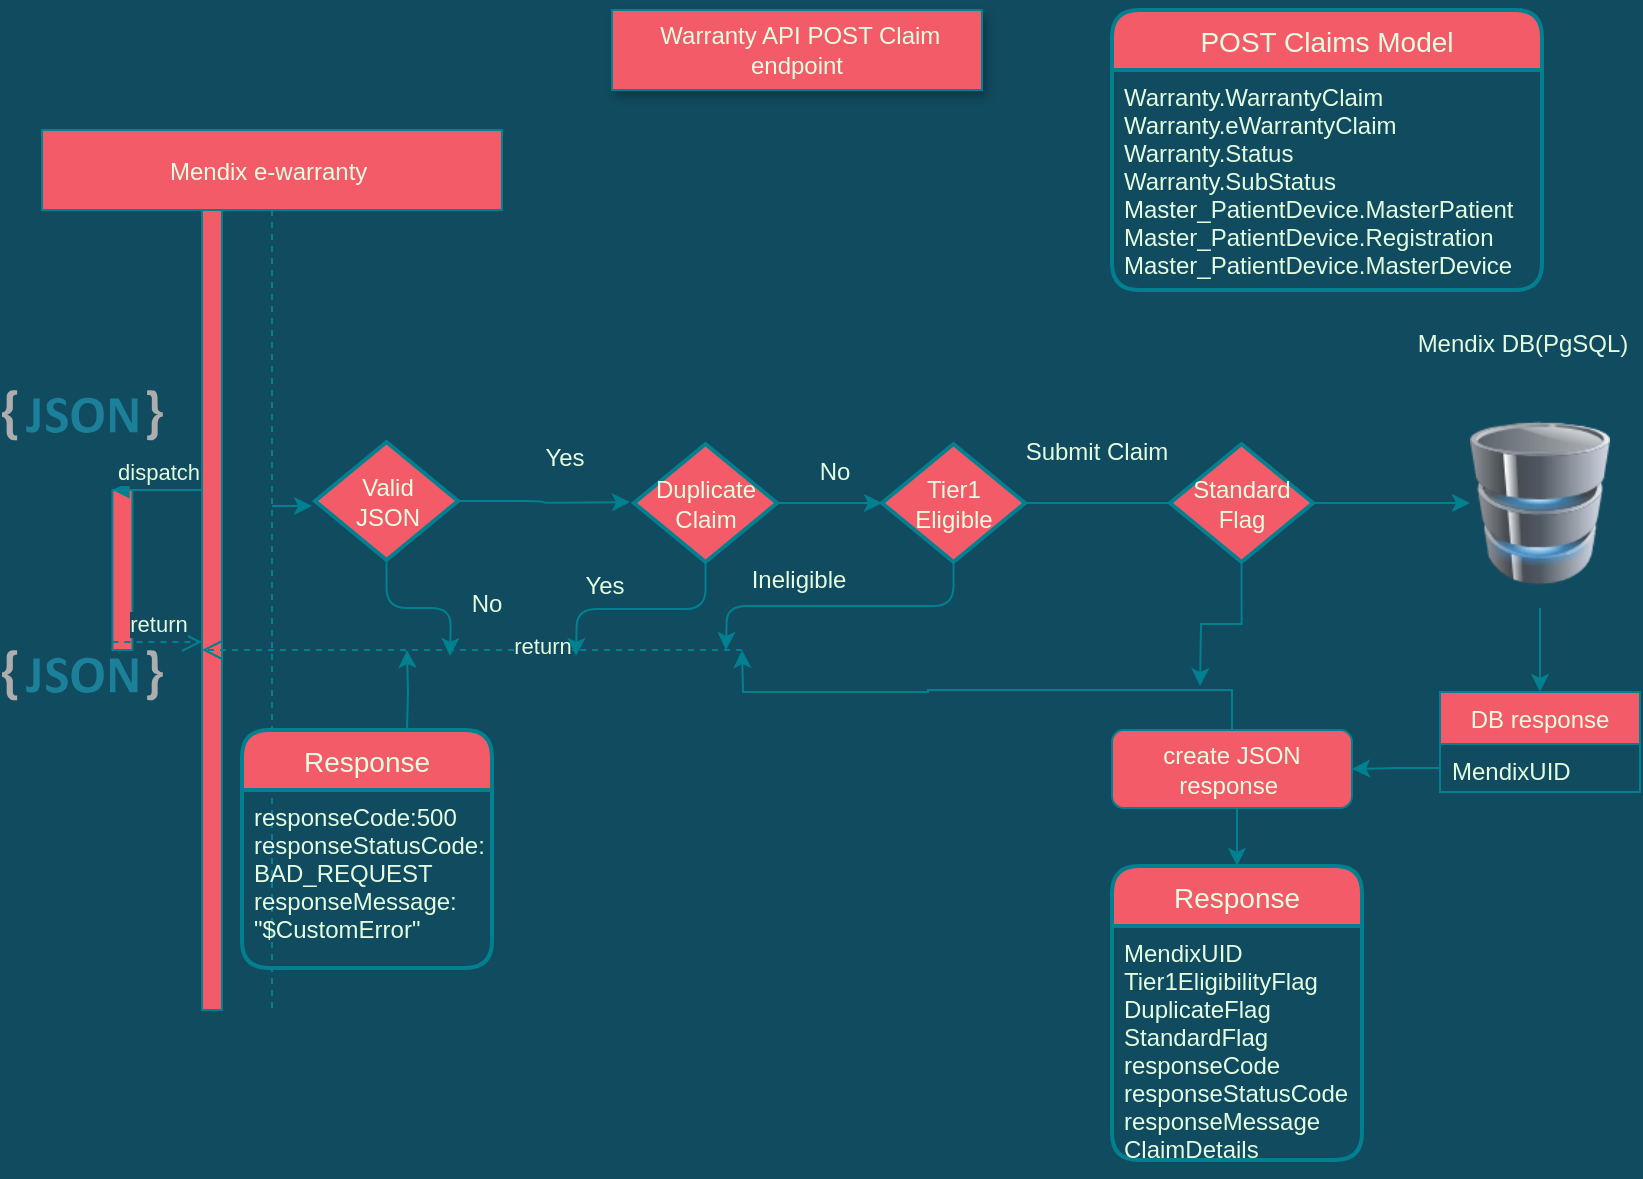 <mxfile version="14.8.0" type="github">
  <diagram id="kgpKYQtTHZ0yAKxKKP6v" name="Page-1">
    <mxGraphModel dx="1038" dy="547" grid="1" gridSize="3" guides="1" tooltips="1" connect="1" arrows="1" fold="1" page="1" pageScale="1" pageWidth="850" pageHeight="1100" background="#114B5F" math="0" shadow="0">
      <root>
        <mxCell id="0" />
        <mxCell id="1" parent="0" />
        <mxCell id="S-PPVUhzRQh5IIJFHJLY-30" value="&amp;nbsp;Warranty API POST Claim endpoint" style="text;html=1;align=center;verticalAlign=middle;whiteSpace=wrap;rounded=0;shadow=1;fillColor=#F45B69;strokeColor=#028090;fontColor=#E4FDE1;" parent="1" vertex="1">
          <mxGeometry x="315" y="10" width="185" height="40" as="geometry" />
        </mxCell>
        <object label="Mendix e-warranty " id="3nuBFxr9cyL0pnOWT2aG-1">
          <mxCell style="shape=umlLifeline;perimeter=lifelinePerimeter;container=1;collapsible=0;recursiveResize=0;rounded=0;shadow=0;strokeWidth=1;fillColor=#F45B69;strokeColor=#028090;fontColor=#E4FDE1;" parent="1" vertex="1">
            <mxGeometry x="30" y="70" width="230" height="440" as="geometry" />
          </mxCell>
        </object>
        <mxCell id="3nuBFxr9cyL0pnOWT2aG-2" value="" style="points=[];perimeter=orthogonalPerimeter;rounded=0;shadow=0;strokeWidth=1;fillColor=#F45B69;strokeColor=#028090;fontColor=#E4FDE1;" parent="3nuBFxr9cyL0pnOWT2aG-1" vertex="1">
          <mxGeometry x="80" y="40" width="10" height="400" as="geometry" />
        </mxCell>
        <mxCell id="NuTsC-qYxs-nushXYF4Y-41" value="" style="endArrow=classic;html=1;fontColor=#E4FDE1;strokeColor=#028090;fillColor=#F45B69;labelBackgroundColor=#114B5F;" parent="3nuBFxr9cyL0pnOWT2aG-1" source="3nuBFxr9cyL0pnOWT2aG-1" edge="1">
          <mxGeometry width="50" height="50" relative="1" as="geometry">
            <mxPoint x="90" y="211" as="sourcePoint" />
            <mxPoint x="135" y="188" as="targetPoint" />
          </mxGeometry>
        </mxCell>
        <mxCell id="uPZaJIyxfJ7PoCBkE-e1-34" value="&lt;span style=&quot;color: rgba(0 , 0 , 0 , 0) ; font-family: monospace ; font-size: 0px&quot;&gt;g&lt;/span&gt;" style="text;html=1;align=center;verticalAlign=middle;resizable=0;points=[];autosize=1;fontColor=#E4FDE1;" parent="1" vertex="1">
          <mxGeometry x="440" y="250" width="20" height="20" as="geometry" />
        </mxCell>
        <mxCell id="NuTsC-qYxs-nushXYF4Y-32" style="edgeStyle=orthogonalEdgeStyle;curved=0;rounded=1;sketch=0;orthogonalLoop=1;jettySize=auto;html=1;exitX=0.5;exitY=1;exitDx=0;exitDy=0;entryX=0.5;entryY=0;entryDx=0;entryDy=0;fontColor=#E4FDE1;strokeColor=#028090;fillColor=#F45B69;labelBackgroundColor=#114B5F;" parent="1" source="8tkr-KhlQ4kUat4qIyOS-1" target="-wJCNphR5galvLtW1J4u-19" edge="1">
          <mxGeometry relative="1" as="geometry" />
        </mxCell>
        <mxCell id="8tkr-KhlQ4kUat4qIyOS-1" value="" style="image;html=1;image=img/lib/clip_art/computers/Database_128x128.png;fontFamily=Helvetica;fontSize=12;fontColor=#E4FDE1;align=center;strokeColor=#028090;fillColor=#F45B69;labelBackgroundColor=#114B5F;" parent="1" vertex="1">
          <mxGeometry x="744" y="204" width="70" height="105" as="geometry" />
        </mxCell>
        <mxCell id="U4aJJLkr5VwEqsjg9ysN-1" value="" style="html=1;points=[];perimeter=orthogonalPerimeter;fillColor=#F45B69;strokeColor=#028090;fontColor=#E4FDE1;" parent="1" vertex="1">
          <mxGeometry x="65.2" y="250" width="10" height="80" as="geometry" />
        </mxCell>
        <mxCell id="U4aJJLkr5VwEqsjg9ysN-2" value="dispatch" style="html=1;verticalAlign=bottom;endArrow=block;entryX=0;entryY=0;strokeColor=#028090;fontColor=#E4FDE1;labelBackgroundColor=#114B5F;" parent="1" target="U4aJJLkr5VwEqsjg9ysN-1" edge="1">
          <mxGeometry relative="1" as="geometry">
            <mxPoint x="110" y="250" as="sourcePoint" />
          </mxGeometry>
        </mxCell>
        <mxCell id="U4aJJLkr5VwEqsjg9ysN-3" value="return" style="html=1;verticalAlign=bottom;endArrow=open;dashed=1;endSize=8;exitX=0;exitY=0.95;strokeColor=#028090;fontColor=#E4FDE1;labelBackgroundColor=#114B5F;" parent="1" source="U4aJJLkr5VwEqsjg9ysN-1" edge="1">
          <mxGeometry relative="1" as="geometry">
            <mxPoint x="110" y="326" as="targetPoint" />
          </mxGeometry>
        </mxCell>
        <mxCell id="U4aJJLkr5VwEqsjg9ysN-4" value="" style="dashed=0;outlineConnect=0;html=1;align=center;labelPosition=center;verticalLabelPosition=bottom;verticalAlign=top;shape=mxgraph.weblogos.json_2;fillColor=#F45B69;strokeColor=#028090;fontColor=#E4FDE1;" parent="1" vertex="1">
          <mxGeometry x="10" y="200" width="80.4" height="25.2" as="geometry" />
        </mxCell>
        <mxCell id="U4aJJLkr5VwEqsjg9ysN-5" value="" style="dashed=0;outlineConnect=0;html=1;align=center;labelPosition=center;verticalLabelPosition=bottom;verticalAlign=top;shape=mxgraph.weblogos.json_2;fillColor=#F45B69;strokeColor=#028090;fontColor=#E4FDE1;" parent="1" vertex="1">
          <mxGeometry x="10" y="330" width="80.4" height="25.2" as="geometry" />
        </mxCell>
        <mxCell id="o4F7I5KbzvhBMEf7b5Hm-10" value="return" style="html=1;verticalAlign=bottom;endArrow=open;dashed=1;endSize=8;strokeColor=#028090;fontColor=#E4FDE1;labelBackgroundColor=#114B5F;" parent="1" edge="1">
          <mxGeometry x="-0.259" y="7" relative="1" as="geometry">
            <mxPoint x="380" y="330" as="sourcePoint" />
            <mxPoint x="110" y="330" as="targetPoint" />
            <mxPoint as="offset" />
          </mxGeometry>
        </mxCell>
        <mxCell id="o4F7I5KbzvhBMEf7b5Hm-25" value="Response" style="swimlane;childLayout=stackLayout;horizontal=1;startSize=30;horizontalStack=0;rounded=1;fontSize=14;fontStyle=0;strokeWidth=2;resizeParent=0;resizeLast=1;shadow=0;dashed=0;align=center;fillColor=#F45B69;strokeColor=#028090;fontColor=#E4FDE1;" parent="1" vertex="1">
          <mxGeometry x="565" y="438" width="125" height="147" as="geometry" />
        </mxCell>
        <mxCell id="o4F7I5KbzvhBMEf7b5Hm-26" value="MendixUID&#xa;Tier1EligibilityFlag&#xa;DuplicateFlag&#xa;StandardFlag&#xa;responseCode&#xa;responseStatusCode&#xa;responseMessage&#xa;ClaimDetails" style="align=left;strokeColor=none;fillColor=none;spacingLeft=4;fontSize=12;verticalAlign=top;resizable=0;rotatable=0;part=1;fontColor=#E4FDE1;" parent="o4F7I5KbzvhBMEf7b5Hm-25" vertex="1">
          <mxGeometry y="30" width="125" height="117" as="geometry" />
        </mxCell>
        <mxCell id="18Ler7sBSwxNWshURoEd-3" style="edgeStyle=orthogonalEdgeStyle;rounded=0;orthogonalLoop=1;jettySize=auto;html=1;exitX=0.5;exitY=1;exitDx=0;exitDy=0;strokeColor=#028090;fontColor=#E4FDE1;labelBackgroundColor=#114B5F;" parent="o4F7I5KbzvhBMEf7b5Hm-25" source="o4F7I5KbzvhBMEf7b5Hm-26" target="o4F7I5KbzvhBMEf7b5Hm-26" edge="1">
          <mxGeometry relative="1" as="geometry" />
        </mxCell>
        <mxCell id="18Ler7sBSwxNWshURoEd-4" style="edgeStyle=orthogonalEdgeStyle;rounded=0;orthogonalLoop=1;jettySize=auto;html=1;exitX=0.5;exitY=1;exitDx=0;exitDy=0;strokeColor=#028090;fontColor=#E4FDE1;labelBackgroundColor=#114B5F;" parent="o4F7I5KbzvhBMEf7b5Hm-25" source="o4F7I5KbzvhBMEf7b5Hm-26" target="o4F7I5KbzvhBMEf7b5Hm-26" edge="1">
          <mxGeometry relative="1" as="geometry" />
        </mxCell>
        <mxCell id="18Ler7sBSwxNWshURoEd-5" style="edgeStyle=orthogonalEdgeStyle;rounded=0;orthogonalLoop=1;jettySize=auto;html=1;exitX=0.5;exitY=1;exitDx=0;exitDy=0;strokeColor=#028090;fontColor=#E4FDE1;labelBackgroundColor=#114B5F;" parent="o4F7I5KbzvhBMEf7b5Hm-25" source="o4F7I5KbzvhBMEf7b5Hm-26" target="o4F7I5KbzvhBMEf7b5Hm-26" edge="1">
          <mxGeometry relative="1" as="geometry" />
        </mxCell>
        <mxCell id="18Ler7sBSwxNWshURoEd-19" style="edgeStyle=orthogonalEdgeStyle;rounded=0;orthogonalLoop=1;jettySize=auto;html=1;exitX=0.5;exitY=1;exitDx=0;exitDy=0;strokeColor=#028090;fontColor=#E4FDE1;labelBackgroundColor=#114B5F;" parent="o4F7I5KbzvhBMEf7b5Hm-25" source="o4F7I5KbzvhBMEf7b5Hm-26" target="o4F7I5KbzvhBMEf7b5Hm-26" edge="1">
          <mxGeometry relative="1" as="geometry" />
        </mxCell>
        <mxCell id="18Ler7sBSwxNWshURoEd-20" style="edgeStyle=orthogonalEdgeStyle;rounded=0;orthogonalLoop=1;jettySize=auto;html=1;exitX=0.5;exitY=1;exitDx=0;exitDy=0;strokeColor=#028090;fontColor=#E4FDE1;labelBackgroundColor=#114B5F;" parent="o4F7I5KbzvhBMEf7b5Hm-25" source="o4F7I5KbzvhBMEf7b5Hm-26" target="o4F7I5KbzvhBMEf7b5Hm-26" edge="1">
          <mxGeometry relative="1" as="geometry" />
        </mxCell>
        <mxCell id="o4F7I5KbzvhBMEf7b5Hm-29" style="edgeStyle=orthogonalEdgeStyle;rounded=0;orthogonalLoop=1;jettySize=auto;html=1;exitX=0.5;exitY=1;exitDx=0;exitDy=0;entryX=0.5;entryY=0;entryDx=0;entryDy=0;strokeColor=#028090;fontColor=#E4FDE1;labelBackgroundColor=#114B5F;" parent="1" source="o4F7I5KbzvhBMEf7b5Hm-28" target="o4F7I5KbzvhBMEf7b5Hm-25" edge="1">
          <mxGeometry relative="1" as="geometry" />
        </mxCell>
        <mxCell id="4Nz6qEvkmZNa70ng-Zwl-9" style="edgeStyle=orthogonalEdgeStyle;rounded=0;orthogonalLoop=1;jettySize=auto;html=1;exitX=0.5;exitY=0;exitDx=0;exitDy=0;strokeColor=#028090;fontColor=#E4FDE1;labelBackgroundColor=#114B5F;" parent="1" source="o4F7I5KbzvhBMEf7b5Hm-28" edge="1">
          <mxGeometry relative="1" as="geometry">
            <mxPoint x="380" y="330" as="targetPoint" />
          </mxGeometry>
        </mxCell>
        <mxCell id="o4F7I5KbzvhBMEf7b5Hm-28" value="create JSON response&amp;nbsp;" style="rounded=1;whiteSpace=wrap;html=1;fillColor=#F45B69;strokeColor=#028090;fontColor=#E4FDE1;" parent="1" vertex="1">
          <mxGeometry x="565" y="370" width="120" height="39" as="geometry" />
        </mxCell>
        <mxCell id="18Ler7sBSwxNWshURoEd-6" value="POST Claims Model" style="swimlane;childLayout=stackLayout;horizontal=1;startSize=30;horizontalStack=0;rounded=1;fontSize=14;fontStyle=0;strokeWidth=2;resizeParent=0;resizeLast=1;shadow=0;dashed=0;align=center;fillColor=#F45B69;strokeColor=#028090;fontColor=#E4FDE1;" parent="1" vertex="1">
          <mxGeometry x="565" y="10" width="215" height="140" as="geometry">
            <mxRectangle x="565" y="10" width="160" height="30" as="alternateBounds" />
          </mxGeometry>
        </mxCell>
        <mxCell id="18Ler7sBSwxNWshURoEd-7" value="Warranty.WarrantyClaim&#xa;Warranty.eWarrantyClaim&#xa;Warranty.Status&#xa;Warranty.SubStatus&#xa;Master_PatientDevice.MasterPatient&#xa;Master_PatientDevice.Registration&#xa;Master_PatientDevice.MasterDevice" style="align=left;strokeColor=none;fillColor=none;spacingLeft=4;fontSize=12;verticalAlign=top;resizable=0;rotatable=0;part=1;fontColor=#E4FDE1;" parent="18Ler7sBSwxNWshURoEd-6" vertex="1">
          <mxGeometry y="30" width="215" height="110" as="geometry" />
        </mxCell>
        <mxCell id="18Ler7sBSwxNWshURoEd-8" style="edgeStyle=orthogonalEdgeStyle;rounded=0;orthogonalLoop=1;jettySize=auto;html=1;exitX=0.5;exitY=1;exitDx=0;exitDy=0;strokeColor=#028090;fontColor=#E4FDE1;labelBackgroundColor=#114B5F;" parent="18Ler7sBSwxNWshURoEd-6" source="18Ler7sBSwxNWshURoEd-7" target="18Ler7sBSwxNWshURoEd-7" edge="1">
          <mxGeometry relative="1" as="geometry" />
        </mxCell>
        <mxCell id="18Ler7sBSwxNWshURoEd-9" style="edgeStyle=orthogonalEdgeStyle;rounded=0;orthogonalLoop=1;jettySize=auto;html=1;exitX=0.5;exitY=1;exitDx=0;exitDy=0;strokeColor=#028090;fontColor=#E4FDE1;labelBackgroundColor=#114B5F;" parent="18Ler7sBSwxNWshURoEd-6" source="18Ler7sBSwxNWshURoEd-7" target="18Ler7sBSwxNWshURoEd-7" edge="1">
          <mxGeometry relative="1" as="geometry" />
        </mxCell>
        <mxCell id="18Ler7sBSwxNWshURoEd-10" style="edgeStyle=orthogonalEdgeStyle;rounded=0;orthogonalLoop=1;jettySize=auto;html=1;exitX=0.5;exitY=1;exitDx=0;exitDy=0;strokeColor=#028090;fontColor=#E4FDE1;labelBackgroundColor=#114B5F;" parent="18Ler7sBSwxNWshURoEd-6" source="18Ler7sBSwxNWshURoEd-7" target="18Ler7sBSwxNWshURoEd-7" edge="1">
          <mxGeometry relative="1" as="geometry" />
        </mxCell>
        <mxCell id="-wJCNphR5galvLtW1J4u-19" value="DB response" style="swimlane;fontStyle=0;childLayout=stackLayout;horizontal=1;startSize=26;horizontalStack=0;resizeParent=1;resizeParentMax=0;resizeLast=0;collapsible=1;marginBottom=0;fillColor=#F45B69;strokeColor=#028090;fontColor=#E4FDE1;" parent="1" vertex="1">
          <mxGeometry x="729" y="351" width="100" height="50" as="geometry" />
        </mxCell>
        <mxCell id="-wJCNphR5galvLtW1J4u-21" value="MendixUID" style="text;strokeColor=none;fillColor=none;align=left;verticalAlign=top;spacingLeft=4;spacingRight=4;overflow=hidden;rotatable=0;points=[[0,0.5],[1,0.5]];portConstraint=eastwest;fontColor=#E4FDE1;" parent="-wJCNphR5galvLtW1J4u-19" vertex="1">
          <mxGeometry y="26" width="100" height="24" as="geometry" />
        </mxCell>
        <mxCell id="4Nz6qEvkmZNa70ng-Zwl-10" style="edgeStyle=orthogonalEdgeStyle;rounded=0;orthogonalLoop=1;jettySize=auto;html=1;exitX=0;exitY=0.5;exitDx=0;exitDy=0;entryX=1;entryY=0.5;entryDx=0;entryDy=0;strokeColor=#028090;fontColor=#E4FDE1;labelBackgroundColor=#114B5F;" parent="1" source="-wJCNphR5galvLtW1J4u-21" target="o4F7I5KbzvhBMEf7b5Hm-28" edge="1">
          <mxGeometry relative="1" as="geometry" />
        </mxCell>
        <mxCell id="NuTsC-qYxs-nushXYF4Y-8" style="edgeStyle=orthogonalEdgeStyle;rounded=0;orthogonalLoop=1;jettySize=auto;html=1;strokeColor=#028090;fontColor=#E4FDE1;labelBackgroundColor=#114B5F;" parent="1" edge="1">
          <mxGeometry relative="1" as="geometry">
            <mxPoint x="212.5" y="330" as="targetPoint" />
            <mxPoint x="212.5" y="370" as="sourcePoint" />
          </mxGeometry>
        </mxCell>
        <mxCell id="NuTsC-qYxs-nushXYF4Y-11" value="Response" style="swimlane;childLayout=stackLayout;horizontal=1;startSize=30;horizontalStack=0;rounded=1;fontSize=14;fontStyle=0;strokeWidth=2;resizeParent=0;resizeLast=1;shadow=0;dashed=0;align=center;fillColor=#F45B69;strokeColor=#028090;fontColor=#E4FDE1;" parent="1" vertex="1">
          <mxGeometry x="130" y="370" width="125" height="119" as="geometry" />
        </mxCell>
        <mxCell id="NuTsC-qYxs-nushXYF4Y-12" value="responseCode:500&#xa;responseStatusCode:&#xa;BAD_REQUEST&#xa;responseMessage:&#xa;&quot;$CustomError&quot;" style="align=left;strokeColor=none;fillColor=none;spacingLeft=4;fontSize=12;verticalAlign=top;resizable=0;rotatable=0;part=1;fontColor=#E4FDE1;" parent="NuTsC-qYxs-nushXYF4Y-11" vertex="1">
          <mxGeometry y="30" width="125" height="89" as="geometry" />
        </mxCell>
        <mxCell id="NuTsC-qYxs-nushXYF4Y-13" style="edgeStyle=orthogonalEdgeStyle;rounded=0;orthogonalLoop=1;jettySize=auto;html=1;exitX=0.5;exitY=1;exitDx=0;exitDy=0;strokeColor=#028090;fontColor=#E4FDE1;labelBackgroundColor=#114B5F;" parent="NuTsC-qYxs-nushXYF4Y-11" source="NuTsC-qYxs-nushXYF4Y-12" target="NuTsC-qYxs-nushXYF4Y-12" edge="1">
          <mxGeometry relative="1" as="geometry" />
        </mxCell>
        <mxCell id="NuTsC-qYxs-nushXYF4Y-14" style="edgeStyle=orthogonalEdgeStyle;rounded=0;orthogonalLoop=1;jettySize=auto;html=1;exitX=0.5;exitY=1;exitDx=0;exitDy=0;strokeColor=#028090;fontColor=#E4FDE1;labelBackgroundColor=#114B5F;" parent="NuTsC-qYxs-nushXYF4Y-11" source="NuTsC-qYxs-nushXYF4Y-12" target="NuTsC-qYxs-nushXYF4Y-12" edge="1">
          <mxGeometry relative="1" as="geometry" />
        </mxCell>
        <mxCell id="NuTsC-qYxs-nushXYF4Y-15" style="edgeStyle=orthogonalEdgeStyle;rounded=0;orthogonalLoop=1;jettySize=auto;html=1;exitX=0.5;exitY=1;exitDx=0;exitDy=0;strokeColor=#028090;fontColor=#E4FDE1;labelBackgroundColor=#114B5F;" parent="NuTsC-qYxs-nushXYF4Y-11" source="NuTsC-qYxs-nushXYF4Y-12" target="NuTsC-qYxs-nushXYF4Y-12" edge="1">
          <mxGeometry relative="1" as="geometry" />
        </mxCell>
        <mxCell id="NuTsC-qYxs-nushXYF4Y-16" style="edgeStyle=orthogonalEdgeStyle;rounded=0;orthogonalLoop=1;jettySize=auto;html=1;exitX=0.5;exitY=1;exitDx=0;exitDy=0;strokeColor=#028090;fontColor=#E4FDE1;labelBackgroundColor=#114B5F;" parent="NuTsC-qYxs-nushXYF4Y-11" source="NuTsC-qYxs-nushXYF4Y-12" target="NuTsC-qYxs-nushXYF4Y-12" edge="1">
          <mxGeometry relative="1" as="geometry" />
        </mxCell>
        <mxCell id="NuTsC-qYxs-nushXYF4Y-17" style="edgeStyle=orthogonalEdgeStyle;rounded=0;orthogonalLoop=1;jettySize=auto;html=1;exitX=0.5;exitY=1;exitDx=0;exitDy=0;strokeColor=#028090;fontColor=#E4FDE1;labelBackgroundColor=#114B5F;" parent="NuTsC-qYxs-nushXYF4Y-11" source="NuTsC-qYxs-nushXYF4Y-12" target="NuTsC-qYxs-nushXYF4Y-12" edge="1">
          <mxGeometry relative="1" as="geometry" />
        </mxCell>
        <mxCell id="NuTsC-qYxs-nushXYF4Y-25" style="edgeStyle=orthogonalEdgeStyle;curved=0;rounded=1;sketch=0;orthogonalLoop=1;jettySize=auto;html=1;exitX=0.5;exitY=1;exitDx=0;exitDy=0;exitPerimeter=0;fontColor=#E4FDE1;strokeColor=#028090;fillColor=#F45B69;labelBackgroundColor=#114B5F;" parent="1" source="NuTsC-qYxs-nushXYF4Y-20" edge="1">
          <mxGeometry relative="1" as="geometry">
            <mxPoint x="234" y="333" as="targetPoint" />
          </mxGeometry>
        </mxCell>
        <mxCell id="NuTsC-qYxs-nushXYF4Y-40" style="edgeStyle=orthogonalEdgeStyle;curved=0;rounded=1;sketch=0;orthogonalLoop=1;jettySize=auto;html=1;exitX=1;exitY=0.5;exitDx=0;exitDy=0;exitPerimeter=0;fontColor=#E4FDE1;strokeColor=#028090;fillColor=#F45B69;labelBackgroundColor=#114B5F;" parent="1" source="NuTsC-qYxs-nushXYF4Y-20" edge="1">
          <mxGeometry relative="1" as="geometry">
            <mxPoint x="324" y="256" as="targetPoint" />
          </mxGeometry>
        </mxCell>
        <mxCell id="NuTsC-qYxs-nushXYF4Y-20" value="&lt;span&gt;Valid &lt;br&gt;JSON&lt;/span&gt;" style="strokeWidth=2;html=1;shape=mxgraph.flowchart.decision;whiteSpace=wrap;fillColor=#F45B69;strokeColor=#028090;fontColor=#E4FDE1;" parent="1" vertex="1">
          <mxGeometry x="166.5" y="226" width="71.5" height="59" as="geometry" />
        </mxCell>
        <mxCell id="NuTsC-qYxs-nushXYF4Y-24" value="Yes" style="text;html=1;align=center;verticalAlign=middle;resizable=0;points=[];autosize=1;strokeColor=none;fontColor=#E4FDE1;" parent="1" vertex="1">
          <mxGeometry x="276" y="225.2" width="30" height="18" as="geometry" />
        </mxCell>
        <mxCell id="NuTsC-qYxs-nushXYF4Y-26" value="No" style="text;html=1;align=center;verticalAlign=middle;resizable=0;points=[];autosize=1;strokeColor=none;fontColor=#E4FDE1;" parent="1" vertex="1">
          <mxGeometry x="238" y="298" width="27" height="18" as="geometry" />
        </mxCell>
        <mxCell id="NuTsC-qYxs-nushXYF4Y-30" style="edgeStyle=orthogonalEdgeStyle;curved=0;rounded=1;sketch=0;orthogonalLoop=1;jettySize=auto;html=1;exitX=0.5;exitY=1;exitDx=0;exitDy=0;exitPerimeter=0;fontColor=#E4FDE1;strokeColor=#028090;fillColor=#F45B69;labelBackgroundColor=#114B5F;" parent="1" source="NuTsC-qYxs-nushXYF4Y-28" edge="1">
          <mxGeometry relative="1" as="geometry">
            <mxPoint x="297" y="333" as="targetPoint" />
          </mxGeometry>
        </mxCell>
        <mxCell id="NuTsC-qYxs-nushXYF4Y-34" style="edgeStyle=orthogonalEdgeStyle;curved=0;rounded=1;sketch=0;orthogonalLoop=1;jettySize=auto;html=1;exitX=1;exitY=0.5;exitDx=0;exitDy=0;exitPerimeter=0;fontColor=#E4FDE1;strokeColor=#028090;fillColor=#F45B69;labelBackgroundColor=#114B5F;" parent="1" source="NuTsC-qYxs-nushXYF4Y-28" target="NuTsC-qYxs-nushXYF4Y-33" edge="1">
          <mxGeometry relative="1" as="geometry" />
        </mxCell>
        <mxCell id="NuTsC-qYxs-nushXYF4Y-28" value="Duplicate&lt;br&gt;Claim" style="strokeWidth=2;html=1;shape=mxgraph.flowchart.decision;whiteSpace=wrap;fillColor=#F45B69;strokeColor=#028090;fontColor=#E4FDE1;" parent="1" vertex="1">
          <mxGeometry x="326" y="227" width="71.5" height="59" as="geometry" />
        </mxCell>
        <mxCell id="NuTsC-qYxs-nushXYF4Y-29" value="Mendix DB(PgSQL)" style="text;html=1;align=center;verticalAlign=middle;resizable=0;points=[];autosize=1;strokeColor=none;fontColor=#E4FDE1;" parent="1" vertex="1">
          <mxGeometry x="711" y="168" width="117" height="18" as="geometry" />
        </mxCell>
        <mxCell id="NuTsC-qYxs-nushXYF4Y-31" value="Yes" style="text;html=1;align=center;verticalAlign=middle;resizable=0;points=[];autosize=1;strokeColor=none;fontColor=#E4FDE1;" parent="1" vertex="1">
          <mxGeometry x="296" y="289" width="30" height="18" as="geometry" />
        </mxCell>
        <mxCell id="NuTsC-qYxs-nushXYF4Y-36" style="edgeStyle=orthogonalEdgeStyle;curved=0;rounded=1;sketch=0;orthogonalLoop=1;jettySize=auto;html=1;exitX=0.5;exitY=1;exitDx=0;exitDy=0;exitPerimeter=0;fontColor=#E4FDE1;strokeColor=#028090;fillColor=#F45B69;labelBackgroundColor=#114B5F;" parent="1" source="NuTsC-qYxs-nushXYF4Y-33" edge="1">
          <mxGeometry relative="1" as="geometry">
            <mxPoint x="372" y="330" as="targetPoint" />
          </mxGeometry>
        </mxCell>
        <mxCell id="NuTsC-qYxs-nushXYF4Y-38" style="edgeStyle=orthogonalEdgeStyle;curved=0;rounded=1;sketch=0;orthogonalLoop=1;jettySize=auto;html=1;exitX=1;exitY=0.5;exitDx=0;exitDy=0;exitPerimeter=0;entryX=0;entryY=0.5;entryDx=0;entryDy=0;fontColor=#E4FDE1;strokeColor=#028090;fillColor=#F45B69;startArrow=none;labelBackgroundColor=#114B5F;" parent="1" source="9cGxiGN1-o5l_QZ1Dwfl-1" target="8tkr-KhlQ4kUat4qIyOS-1" edge="1">
          <mxGeometry relative="1" as="geometry" />
        </mxCell>
        <mxCell id="NuTsC-qYxs-nushXYF4Y-33" value="Tier1&lt;br&gt;Eligible" style="strokeWidth=2;html=1;shape=mxgraph.flowchart.decision;whiteSpace=wrap;fillColor=#F45B69;strokeColor=#028090;fontColor=#E4FDE1;" parent="1" vertex="1">
          <mxGeometry x="450" y="227" width="71.5" height="59" as="geometry" />
        </mxCell>
        <mxCell id="NuTsC-qYxs-nushXYF4Y-35" value="No" style="text;html=1;align=center;verticalAlign=middle;resizable=0;points=[];autosize=1;strokeColor=none;fontColor=#E4FDE1;" parent="1" vertex="1">
          <mxGeometry x="412" y="232" width="27" height="18" as="geometry" />
        </mxCell>
        <mxCell id="NuTsC-qYxs-nushXYF4Y-37" value="Ineligible" style="text;html=1;align=center;verticalAlign=middle;resizable=0;points=[];autosize=1;strokeColor=none;fontColor=#E4FDE1;" parent="1" vertex="1">
          <mxGeometry x="379" y="286" width="57" height="18" as="geometry" />
        </mxCell>
        <mxCell id="NuTsC-qYxs-nushXYF4Y-39" value="Submit Claim" style="text;html=1;align=center;verticalAlign=middle;resizable=0;points=[];autosize=1;strokeColor=none;fontColor=#E4FDE1;" parent="1" vertex="1">
          <mxGeometry x="516" y="222" width="81" height="18" as="geometry" />
        </mxCell>
        <mxCell id="9cGxiGN1-o5l_QZ1Dwfl-3" style="edgeStyle=orthogonalEdgeStyle;rounded=0;orthogonalLoop=1;jettySize=auto;html=1;exitX=0.5;exitY=1;exitDx=0;exitDy=0;exitPerimeter=0;labelBackgroundColor=#114B5F;strokeColor=#028090;fontColor=#E4FDE1;" edge="1" parent="1" source="9cGxiGN1-o5l_QZ1Dwfl-1">
          <mxGeometry relative="1" as="geometry">
            <mxPoint x="609" y="348" as="targetPoint" />
          </mxGeometry>
        </mxCell>
        <mxCell id="9cGxiGN1-o5l_QZ1Dwfl-1" value="Standard Flag" style="strokeWidth=2;html=1;shape=mxgraph.flowchart.decision;whiteSpace=wrap;fillColor=#F45B69;strokeColor=#028090;fontColor=#E4FDE1;" vertex="1" parent="1">
          <mxGeometry x="594" y="227" width="71.5" height="59" as="geometry" />
        </mxCell>
        <mxCell id="9cGxiGN1-o5l_QZ1Dwfl-2" value="" style="edgeStyle=orthogonalEdgeStyle;curved=0;rounded=1;sketch=0;orthogonalLoop=1;jettySize=auto;html=1;exitX=1;exitY=0.5;exitDx=0;exitDy=0;exitPerimeter=0;entryX=0;entryY=0.5;entryDx=0;entryDy=0;fontColor=#E4FDE1;strokeColor=#028090;fillColor=#F45B69;endArrow=none;labelBackgroundColor=#114B5F;" edge="1" parent="1" source="NuTsC-qYxs-nushXYF4Y-33" target="9cGxiGN1-o5l_QZ1Dwfl-1">
          <mxGeometry relative="1" as="geometry">
            <mxPoint x="521.5" y="256.5" as="sourcePoint" />
            <mxPoint x="744" y="256.5" as="targetPoint" />
          </mxGeometry>
        </mxCell>
      </root>
    </mxGraphModel>
  </diagram>
</mxfile>

